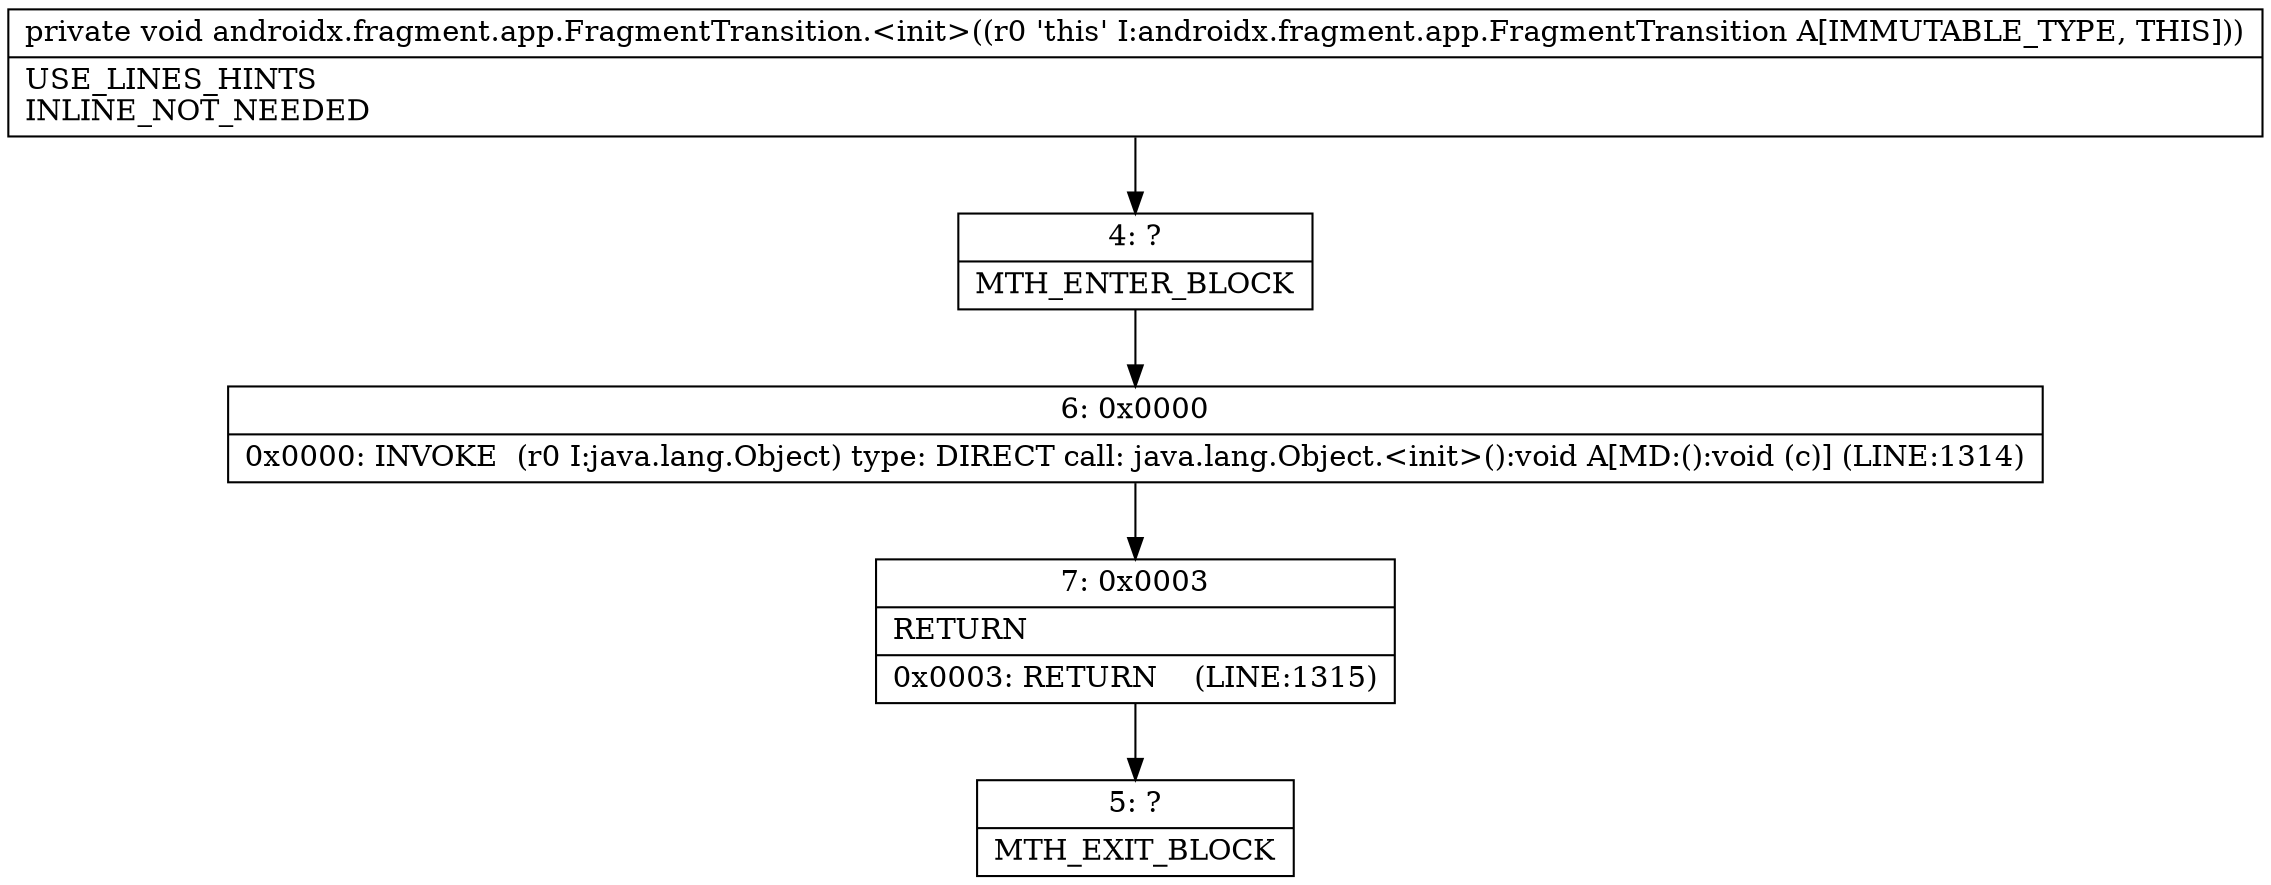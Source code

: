 digraph "CFG forandroidx.fragment.app.FragmentTransition.\<init\>()V" {
Node_4 [shape=record,label="{4\:\ ?|MTH_ENTER_BLOCK\l}"];
Node_6 [shape=record,label="{6\:\ 0x0000|0x0000: INVOKE  (r0 I:java.lang.Object) type: DIRECT call: java.lang.Object.\<init\>():void A[MD:():void (c)] (LINE:1314)\l}"];
Node_7 [shape=record,label="{7\:\ 0x0003|RETURN\l|0x0003: RETURN    (LINE:1315)\l}"];
Node_5 [shape=record,label="{5\:\ ?|MTH_EXIT_BLOCK\l}"];
MethodNode[shape=record,label="{private void androidx.fragment.app.FragmentTransition.\<init\>((r0 'this' I:androidx.fragment.app.FragmentTransition A[IMMUTABLE_TYPE, THIS]))  | USE_LINES_HINTS\lINLINE_NOT_NEEDED\l}"];
MethodNode -> Node_4;Node_4 -> Node_6;
Node_6 -> Node_7;
Node_7 -> Node_5;
}

